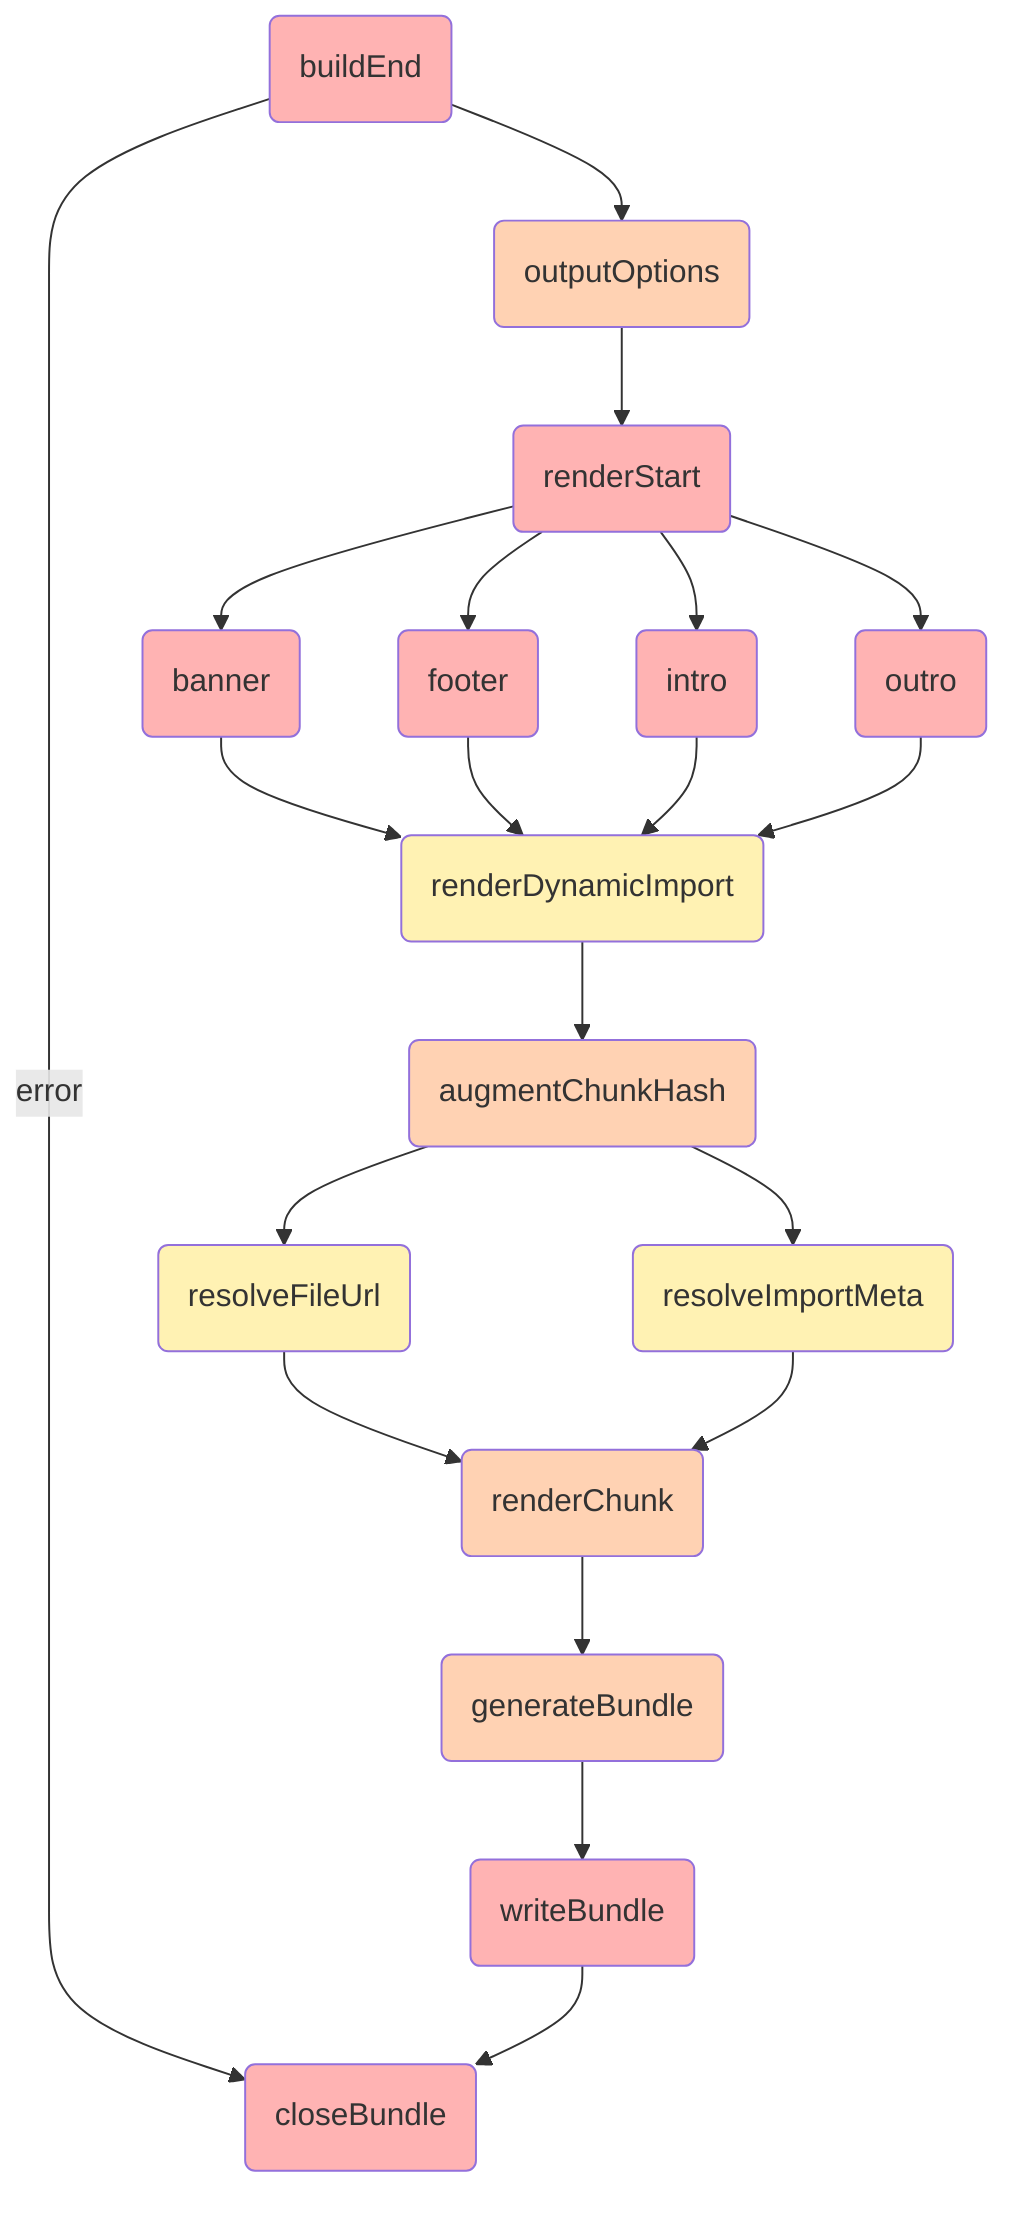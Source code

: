 flowchart TB
    classDef hook-parallel fill:#ffb3b3;
    classDef hook-sequential fill:#ffd2b3;
    classDef hook-first fill:#fff2b3;

	buildend("buildEnd"):::hook-parallel
	click buildend "/guide/en/#buildend" _parent

    augmentchunkhash("augmentChunkHash"):::hook-sequential
    click augmentchunkhash "/guide/en/#augmentchunkhash" _parent

	banner("banner"):::hook-parallel
	click banner "/guide/en/#banner" _parent

	closebundle("closeBundle"):::hook-parallel
	click closebundle "/guide/en/#closebundle" _parent

	footer("footer"):::hook-parallel
	click footer "/guide/en/#footer" _parent

	generatebundle("generateBundle"):::hook-sequential
	click generatebundle "/guide/en/#generatebundle" _parent

	intro("intro"):::hook-parallel
	click intro "/guide/en/#intro" _parent

	outputoptions("outputOptions"):::hook-sequential
	click outputoptions "/guide/en/#outputoptions" _parent

	outro("outro"):::hook-parallel
	click outro "/guide/en/#outro" _parent

	renderchunk("renderChunk"):::hook-sequential
	click renderchunk "/guide/en/#renderchunk" _parent

	renderdynamicImport("renderDynamicImport"):::hook-first
	click renderdynamicImport "/guide/en/#renderdynamicImport" _parent

	renderstart("renderStart"):::hook-parallel
	click renderstart "/guide/en/#renderstart" _parent

	resolvefileurl("resolveFileUrl"):::hook-first
	click resolvefileurl "/guide/en/#resolvefileurl" _parent

	resolveimportmeta("resolveImportMeta"):::hook-first
	click resolveimportmeta "/guide/en/#resolveimportmeta" _parent

	writebundle("writeBundle"):::hook-parallel
	click writebundle "/guide/en/#writebundle" _parent


	buildend-->|error|closebundle
	buildend-->outputoptions
	augmentchunkhash-->resolvefileurl
	augmentchunkhash-->resolveimportmeta
	banner-->renderdynamicImport
	footer-->renderdynamicImport
	generatebundle-->writebundle
	intro-->renderdynamicImport
	outputoptions-->renderstart
	outro-->renderdynamicImport
	renderchunk-->generatebundle
	renderdynamicImport-->augmentchunkhash
	renderstart-->banner
	renderstart-->footer
	renderstart-->intro
	renderstart-->outro
	resolvefileurl-->renderchunk
	resolveimportmeta-->renderchunk
	writebundle-->closebundle